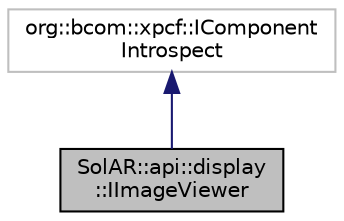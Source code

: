 digraph "SolAR::api::display::IImageViewer"
{
 // LATEX_PDF_SIZE
  edge [fontname="Helvetica",fontsize="10",labelfontname="Helvetica",labelfontsize="10"];
  node [fontname="Helvetica",fontsize="10",shape=record];
  Node1 [label="SolAR::api::display\l::IImageViewer",height=0.2,width=0.4,color="black", fillcolor="grey75", style="filled", fontcolor="black",tooltip="VDisplays an image in a window. UUID: B05F3DBB-F93D-465C-AEE1-FB58E1480C42"];
  Node2 -> Node1 [dir="back",color="midnightblue",fontsize="10",style="solid",fontname="Helvetica"];
  Node2 [label="org::bcom::xpcf::IComponent\lIntrospect",height=0.2,width=0.4,color="grey75", fillcolor="white", style="filled",tooltip=" "];
}
